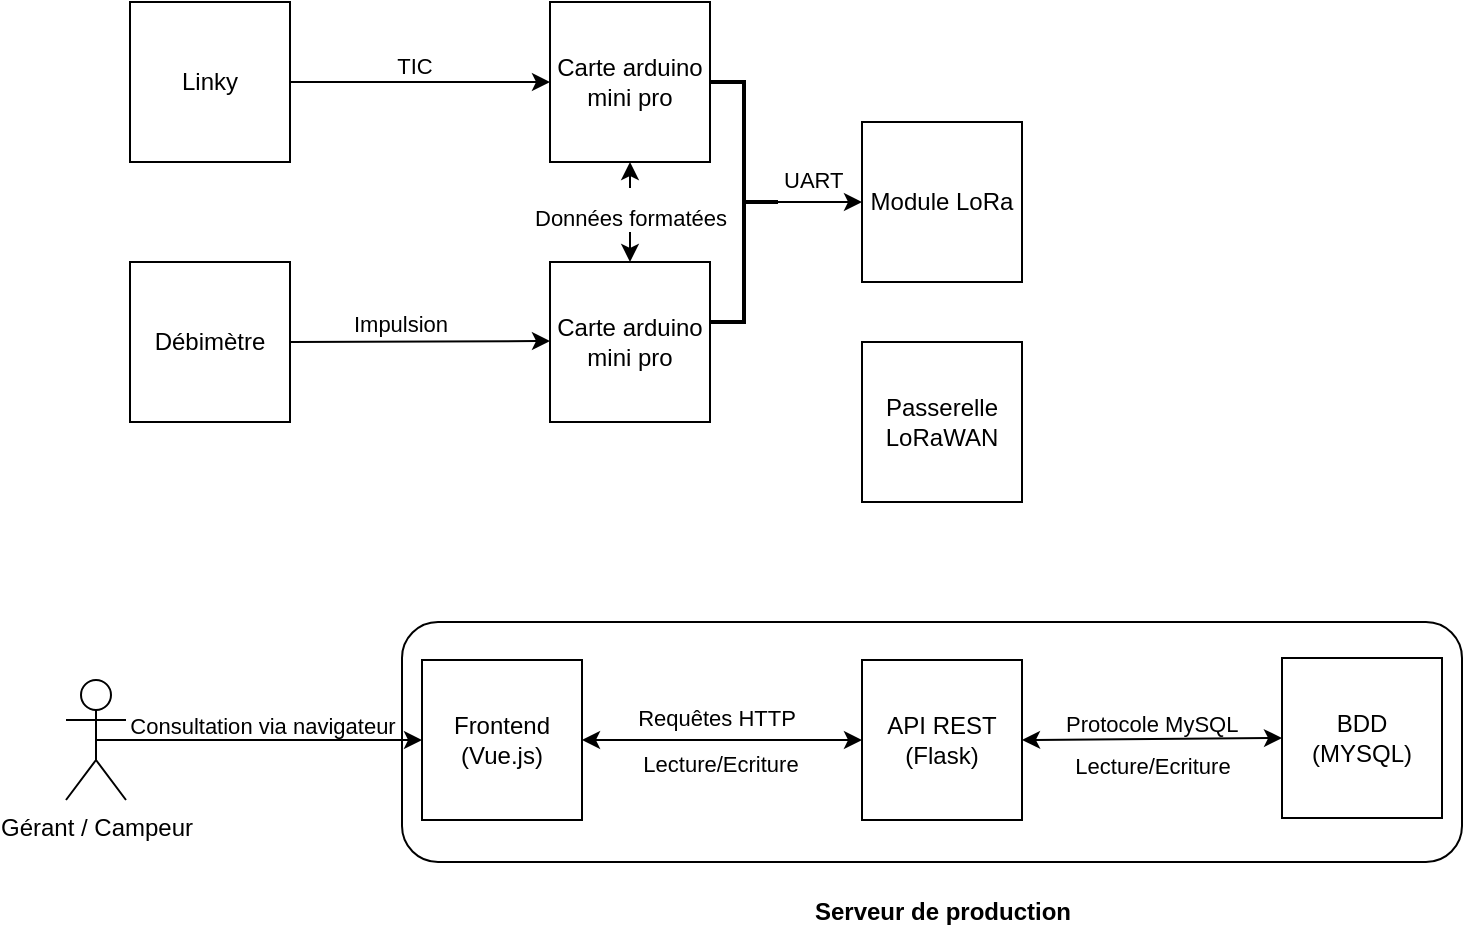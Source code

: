 <mxfile version="26.2.14">
  <diagram name="Page-1" id="YxCon05R1FrhWUB9AdaB">
    <mxGraphModel dx="1385" dy="803" grid="1" gridSize="10" guides="1" tooltips="1" connect="1" arrows="1" fold="1" page="1" pageScale="1" pageWidth="827" pageHeight="1169" math="0" shadow="0">
      <root>
        <mxCell id="0" />
        <mxCell id="1" parent="0" />
        <mxCell id="DW9AiMzfegQtwvGdSgSK-2" value="Linky" style="whiteSpace=wrap;html=1;aspect=fixed;" vertex="1" parent="1">
          <mxGeometry x="124" y="100" width="80" height="80" as="geometry" />
        </mxCell>
        <mxCell id="DW9AiMzfegQtwvGdSgSK-3" value="Débimètre" style="whiteSpace=wrap;html=1;aspect=fixed;" vertex="1" parent="1">
          <mxGeometry x="124" y="230" width="80" height="80" as="geometry" />
        </mxCell>
        <mxCell id="DW9AiMzfegQtwvGdSgSK-4" value="Carte arduino mini pro" style="whiteSpace=wrap;html=1;aspect=fixed;" vertex="1" parent="1">
          <mxGeometry x="334" y="100" width="80" height="80" as="geometry" />
        </mxCell>
        <mxCell id="DW9AiMzfegQtwvGdSgSK-5" value="Carte arduino mini pro" style="whiteSpace=wrap;html=1;aspect=fixed;" vertex="1" parent="1">
          <mxGeometry x="334" y="230" width="80" height="80" as="geometry" />
        </mxCell>
        <mxCell id="DW9AiMzfegQtwvGdSgSK-6" value="" style="endArrow=classic;html=1;rounded=0;exitX=1;exitY=0.5;exitDx=0;exitDy=0;entryX=0;entryY=0.5;entryDx=0;entryDy=0;" edge="1" parent="1" source="DW9AiMzfegQtwvGdSgSK-2" target="DW9AiMzfegQtwvGdSgSK-4">
          <mxGeometry width="50" height="50" relative="1" as="geometry">
            <mxPoint x="390" y="270" as="sourcePoint" />
            <mxPoint x="440" y="220" as="targetPoint" />
          </mxGeometry>
        </mxCell>
        <mxCell id="DW9AiMzfegQtwvGdSgSK-7" value="" style="endArrow=classic;html=1;rounded=0;exitX=1;exitY=0.5;exitDx=0;exitDy=0;entryX=0;entryY=0.5;entryDx=0;entryDy=0;" edge="1" parent="1" source="DW9AiMzfegQtwvGdSgSK-3">
          <mxGeometry width="50" height="50" relative="1" as="geometry">
            <mxPoint x="240" y="269.5" as="sourcePoint" />
            <mxPoint x="334" y="269.5" as="targetPoint" />
          </mxGeometry>
        </mxCell>
        <mxCell id="DW9AiMzfegQtwvGdSgSK-8" value="Impulsion" style="edgeLabel;html=1;align=center;verticalAlign=middle;resizable=0;points=[];" vertex="1" connectable="0" parent="DW9AiMzfegQtwvGdSgSK-7">
          <mxGeometry x="-0.207" y="13" relative="1" as="geometry">
            <mxPoint x="3" y="4" as="offset" />
          </mxGeometry>
        </mxCell>
        <mxCell id="DW9AiMzfegQtwvGdSgSK-9" value="Module LoRa" style="whiteSpace=wrap;html=1;aspect=fixed;" vertex="1" parent="1">
          <mxGeometry x="490" y="160" width="80" height="80" as="geometry" />
        </mxCell>
        <mxCell id="DW9AiMzfegQtwvGdSgSK-10" value="" style="strokeWidth=2;html=1;shape=mxgraph.flowchart.annotation_2;align=left;labelPosition=right;pointerEvents=1;rotation=-180;" vertex="1" parent="1">
          <mxGeometry x="414" y="140" width="34" height="120" as="geometry" />
        </mxCell>
        <mxCell id="DW9AiMzfegQtwvGdSgSK-11" value="" style="endArrow=classic;html=1;rounded=0;entryX=0;entryY=0.5;entryDx=0;entryDy=0;exitX=0;exitY=0.5;exitDx=0;exitDy=0;exitPerimeter=0;" edge="1" parent="1" source="DW9AiMzfegQtwvGdSgSK-10" target="DW9AiMzfegQtwvGdSgSK-9">
          <mxGeometry width="50" height="50" relative="1" as="geometry">
            <mxPoint x="450" y="200" as="sourcePoint" />
            <mxPoint x="510" y="200" as="targetPoint" />
          </mxGeometry>
        </mxCell>
        <mxCell id="DW9AiMzfegQtwvGdSgSK-12" value="API REST&lt;div&gt;(Flask)&lt;/div&gt;" style="whiteSpace=wrap;html=1;aspect=fixed;" vertex="1" parent="1">
          <mxGeometry x="490" y="429" width="80" height="80" as="geometry" />
        </mxCell>
        <mxCell id="DW9AiMzfegQtwvGdSgSK-13" value="BDD&lt;div&gt;(MYSQL)&lt;/div&gt;" style="whiteSpace=wrap;html=1;aspect=fixed;" vertex="1" parent="1">
          <mxGeometry x="700" y="428" width="80" height="80" as="geometry" />
        </mxCell>
        <mxCell id="DW9AiMzfegQtwvGdSgSK-14" value="Frontend&lt;div&gt;(Vue.js)&lt;/div&gt;" style="whiteSpace=wrap;html=1;aspect=fixed;" vertex="1" parent="1">
          <mxGeometry x="270" y="429" width="80" height="80" as="geometry" />
        </mxCell>
        <mxCell id="DW9AiMzfegQtwvGdSgSK-16" value="" style="endArrow=classic;startArrow=classic;html=1;rounded=0;entryX=0;entryY=0.5;entryDx=0;entryDy=0;exitX=1;exitY=0.5;exitDx=0;exitDy=0;" edge="1" parent="1" source="DW9AiMzfegQtwvGdSgSK-14" target="DW9AiMzfegQtwvGdSgSK-12">
          <mxGeometry width="50" height="50" relative="1" as="geometry">
            <mxPoint x="450" y="470" as="sourcePoint" />
            <mxPoint x="334" y="420" as="targetPoint" />
          </mxGeometry>
        </mxCell>
        <mxCell id="DW9AiMzfegQtwvGdSgSK-17" value="Requêtes HTTP" style="edgeLabel;html=1;align=center;verticalAlign=middle;resizable=0;points=[];" vertex="1" connectable="0" parent="DW9AiMzfegQtwvGdSgSK-16">
          <mxGeometry x="-0.099" y="-1" relative="1" as="geometry">
            <mxPoint x="4" y="-12" as="offset" />
          </mxGeometry>
        </mxCell>
        <mxCell id="DW9AiMzfegQtwvGdSgSK-18" value="" style="endArrow=classic;startArrow=classic;html=1;rounded=0;entryX=0;entryY=0.5;entryDx=0;entryDy=0;exitX=1;exitY=0.5;exitDx=0;exitDy=0;" edge="1" parent="1" source="DW9AiMzfegQtwvGdSgSK-12" target="DW9AiMzfegQtwvGdSgSK-13">
          <mxGeometry width="50" height="50" relative="1" as="geometry">
            <mxPoint x="250" y="440" as="sourcePoint" />
            <mxPoint x="300" y="390" as="targetPoint" />
          </mxGeometry>
        </mxCell>
        <mxCell id="DW9AiMzfegQtwvGdSgSK-19" value="&lt;font style=&quot;font-size: 11px;&quot;&gt;Lecture/Ecriture&lt;/font&gt;" style="text;html=1;align=center;verticalAlign=middle;resizable=0;points=[];autosize=1;strokeColor=none;fillColor=none;" vertex="1" parent="1">
          <mxGeometry x="585" y="467" width="100" height="30" as="geometry" />
        </mxCell>
        <mxCell id="DW9AiMzfegQtwvGdSgSK-20" value="&lt;font style=&quot;font-size: 11px;&quot;&gt;TIC&lt;/font&gt;" style="text;html=1;align=center;verticalAlign=middle;resizable=0;points=[];autosize=1;strokeColor=none;fillColor=none;" vertex="1" parent="1">
          <mxGeometry x="246" y="117" width="40" height="30" as="geometry" />
        </mxCell>
        <mxCell id="DW9AiMzfegQtwvGdSgSK-21" value="&lt;font style=&quot;font-size: 11px;&quot;&gt;UART&lt;/font&gt;" style="text;whiteSpace=wrap;html=1;" vertex="1" parent="1">
          <mxGeometry x="449" y="175" width="30" height="20" as="geometry" />
        </mxCell>
        <mxCell id="DW9AiMzfegQtwvGdSgSK-23" value="&lt;font style=&quot;font-size: 11px;&quot;&gt;Protocole MySQL&lt;/font&gt;" style="text;whiteSpace=wrap;html=1;" vertex="1" parent="1">
          <mxGeometry x="590" y="447" width="90" height="20" as="geometry" />
        </mxCell>
        <mxCell id="DW9AiMzfegQtwvGdSgSK-24" value="&lt;font style=&quot;font-size: 11px;&quot;&gt;Lecture/Ecriture&lt;/font&gt;" style="text;html=1;align=center;verticalAlign=middle;resizable=0;points=[];autosize=1;strokeColor=none;fillColor=none;" vertex="1" parent="1">
          <mxGeometry x="369" y="466" width="100" height="30" as="geometry" />
        </mxCell>
        <mxCell id="DW9AiMzfegQtwvGdSgSK-25" value="&lt;font style=&quot;font-size: 11px;&quot;&gt;Données formatées&lt;/font&gt;" style="text;html=1;align=center;verticalAlign=middle;resizable=0;points=[];autosize=1;strokeColor=none;fillColor=none;" vertex="1" parent="1">
          <mxGeometry x="314" y="193" width="120" height="30" as="geometry" />
        </mxCell>
        <mxCell id="DW9AiMzfegQtwvGdSgSK-26" value="" style="endArrow=classic;html=1;rounded=0;entryX=0.5;entryY=1;entryDx=0;entryDy=0;" edge="1" parent="1" source="DW9AiMzfegQtwvGdSgSK-25" target="DW9AiMzfegQtwvGdSgSK-4">
          <mxGeometry width="50" height="50" relative="1" as="geometry">
            <mxPoint x="330" y="300" as="sourcePoint" />
            <mxPoint x="380" y="250" as="targetPoint" />
          </mxGeometry>
        </mxCell>
        <mxCell id="DW9AiMzfegQtwvGdSgSK-27" value="" style="endArrow=classic;html=1;rounded=0;entryX=0.5;entryY=0;entryDx=0;entryDy=0;" edge="1" parent="1" target="DW9AiMzfegQtwvGdSgSK-5">
          <mxGeometry width="50" height="50" relative="1" as="geometry">
            <mxPoint x="374" y="215" as="sourcePoint" />
            <mxPoint x="384" y="190" as="targetPoint" />
          </mxGeometry>
        </mxCell>
        <mxCell id="DW9AiMzfegQtwvGdSgSK-28" style="edgeStyle=orthogonalEdgeStyle;rounded=0;orthogonalLoop=1;jettySize=auto;html=1;exitX=0.5;exitY=0.5;exitDx=0;exitDy=0;exitPerimeter=0;entryX=0;entryY=0.5;entryDx=0;entryDy=0;" edge="1" parent="1" source="DW9AiMzfegQtwvGdSgSK-29" target="DW9AiMzfegQtwvGdSgSK-14">
          <mxGeometry relative="1" as="geometry" />
        </mxCell>
        <mxCell id="DW9AiMzfegQtwvGdSgSK-29" value="Gérant / Campeur" style="shape=umlActor;verticalLabelPosition=bottom;verticalAlign=top;html=1;" vertex="1" parent="1">
          <mxGeometry x="92" y="439" width="30" height="60" as="geometry" />
        </mxCell>
        <mxCell id="DW9AiMzfegQtwvGdSgSK-30" value="&lt;font style=&quot;font-size: 11px;&quot;&gt;&lt;font style=&quot;&quot;&gt;Consultatio&lt;/font&gt;n via navigateur&lt;/font&gt;" style="text;html=1;align=center;verticalAlign=middle;resizable=0;points=[];autosize=1;strokeColor=none;fillColor=none;" vertex="1" parent="1">
          <mxGeometry x="110" y="447" width="160" height="30" as="geometry" />
        </mxCell>
        <mxCell id="DW9AiMzfegQtwvGdSgSK-31" value="" style="rounded=1;whiteSpace=wrap;html=1;fillColor=none;" vertex="1" parent="1">
          <mxGeometry x="260" y="410" width="530" height="120" as="geometry" />
        </mxCell>
        <mxCell id="DW9AiMzfegQtwvGdSgSK-32" value="&lt;b&gt;Serveur de production&lt;/b&gt;" style="text;html=1;align=center;verticalAlign=middle;resizable=0;points=[];autosize=1;strokeColor=none;fillColor=none;" vertex="1" parent="1">
          <mxGeometry x="455" y="540" width="150" height="30" as="geometry" />
        </mxCell>
        <mxCell id="DW9AiMzfegQtwvGdSgSK-33" value="Passerelle LoRaWAN" style="whiteSpace=wrap;html=1;aspect=fixed;" vertex="1" parent="1">
          <mxGeometry x="490" y="270" width="80" height="80" as="geometry" />
        </mxCell>
      </root>
    </mxGraphModel>
  </diagram>
</mxfile>
